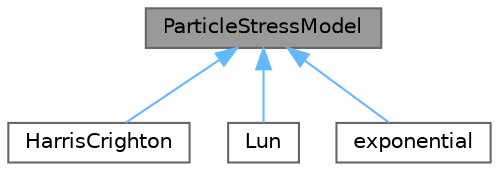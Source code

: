 digraph "ParticleStressModel"
{
 // LATEX_PDF_SIZE
  bgcolor="transparent";
  edge [fontname=Helvetica,fontsize=10,labelfontname=Helvetica,labelfontsize=10];
  node [fontname=Helvetica,fontsize=10,shape=box,height=0.2,width=0.4];
  Node1 [id="Node000001",label="ParticleStressModel",height=0.2,width=0.4,color="gray40", fillcolor="grey60", style="filled", fontcolor="black",tooltip="Base class for inter-particle stress models."];
  Node1 -> Node2 [id="edge1_Node000001_Node000002",dir="back",color="steelblue1",style="solid",tooltip=" "];
  Node2 [id="Node000002",label="HarrisCrighton",height=0.2,width=0.4,color="gray40", fillcolor="white", style="filled",URL="$classFoam_1_1ParticleStressModels_1_1HarrisCrighton.html",tooltip="Inter-particle stress model of Harris and Crighton."];
  Node1 -> Node3 [id="edge2_Node000001_Node000003",dir="back",color="steelblue1",style="solid",tooltip=" "];
  Node3 [id="Node000003",label="Lun",height=0.2,width=0.4,color="gray40", fillcolor="white", style="filled",URL="$classFoam_1_1ParticleStressModels_1_1Lun.html",tooltip="Inter-particle stress model of Lun et al."];
  Node1 -> Node4 [id="edge3_Node000001_Node000004",dir="back",color="steelblue1",style="solid",tooltip=" "];
  Node4 [id="Node000004",label="exponential",height=0.2,width=0.4,color="gray40", fillcolor="white", style="filled",URL="$classFoam_1_1ParticleStressModels_1_1exponential.html",tooltip="Exponential inter-particle stress model of the same form as used in twoPhaseEulerFoam."];
}
